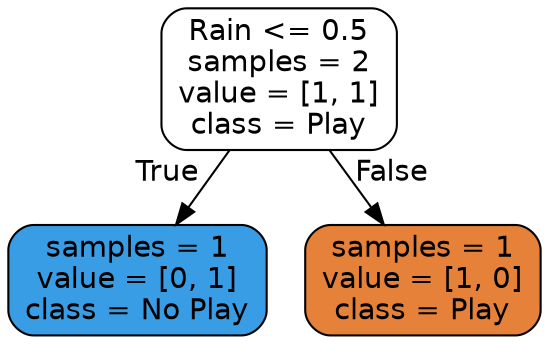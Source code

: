 digraph Tree {
node [shape=box, style="filled, rounded", color="black", fontname=helvetica] ;
edge [fontname=helvetica] ;
0 [label="Rain <= 0.5\nsamples = 2\nvalue = [1, 1]\nclass = Play", fillcolor="#ffffff"] ;
1 [label="samples = 1\nvalue = [0, 1]\nclass = No Play", fillcolor="#399de5"] ;
0 -> 1 [labeldistance=2.5, labelangle=45, headlabel="True"] ;
2 [label="samples = 1\nvalue = [1, 0]\nclass = Play", fillcolor="#e58139"] ;
0 -> 2 [labeldistance=2.5, labelangle=-45, headlabel="False"] ;
}